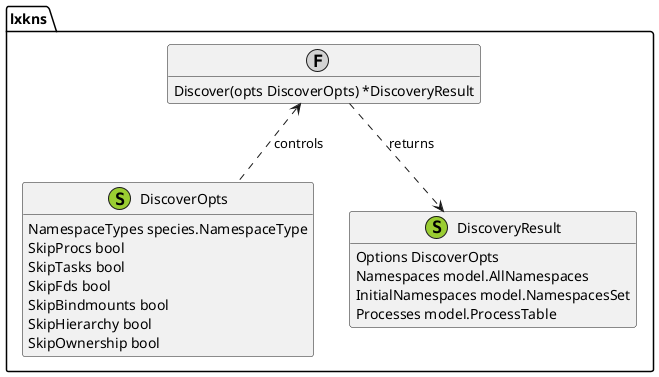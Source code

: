 @startuml namespaces-discovery
hide empty fields
hide empty methods

namespace lxkns {
  
  class Discover as " " <<(F,LightGray)>> {
    Discover(opts DiscoverOpts) *DiscoveryResult
  }
  
  Discover <.. DiscoverOpts : "controls"
  Discover ..> DiscoveryResult : "returns"
  
  class "DiscoverOpts" <<(S,YellowGreen)>> {
    NamespaceTypes species.NamespaceType
    SkipProcs bool
    SkipTasks bool
    SkipFds bool
    SkipBindmounts bool
    SkipHierarchy bool
    SkipOwnership bool
  }
  
  class "DiscoveryResult" <<(S,YellowGreen)>> {
    Options DiscoverOpts
    Namespaces model.AllNamespaces
    InitialNamespaces model.NamespacesSet
    ' TODO: Root(s)
    Processes model.ProcessTable
  }
  
}

@enduml

